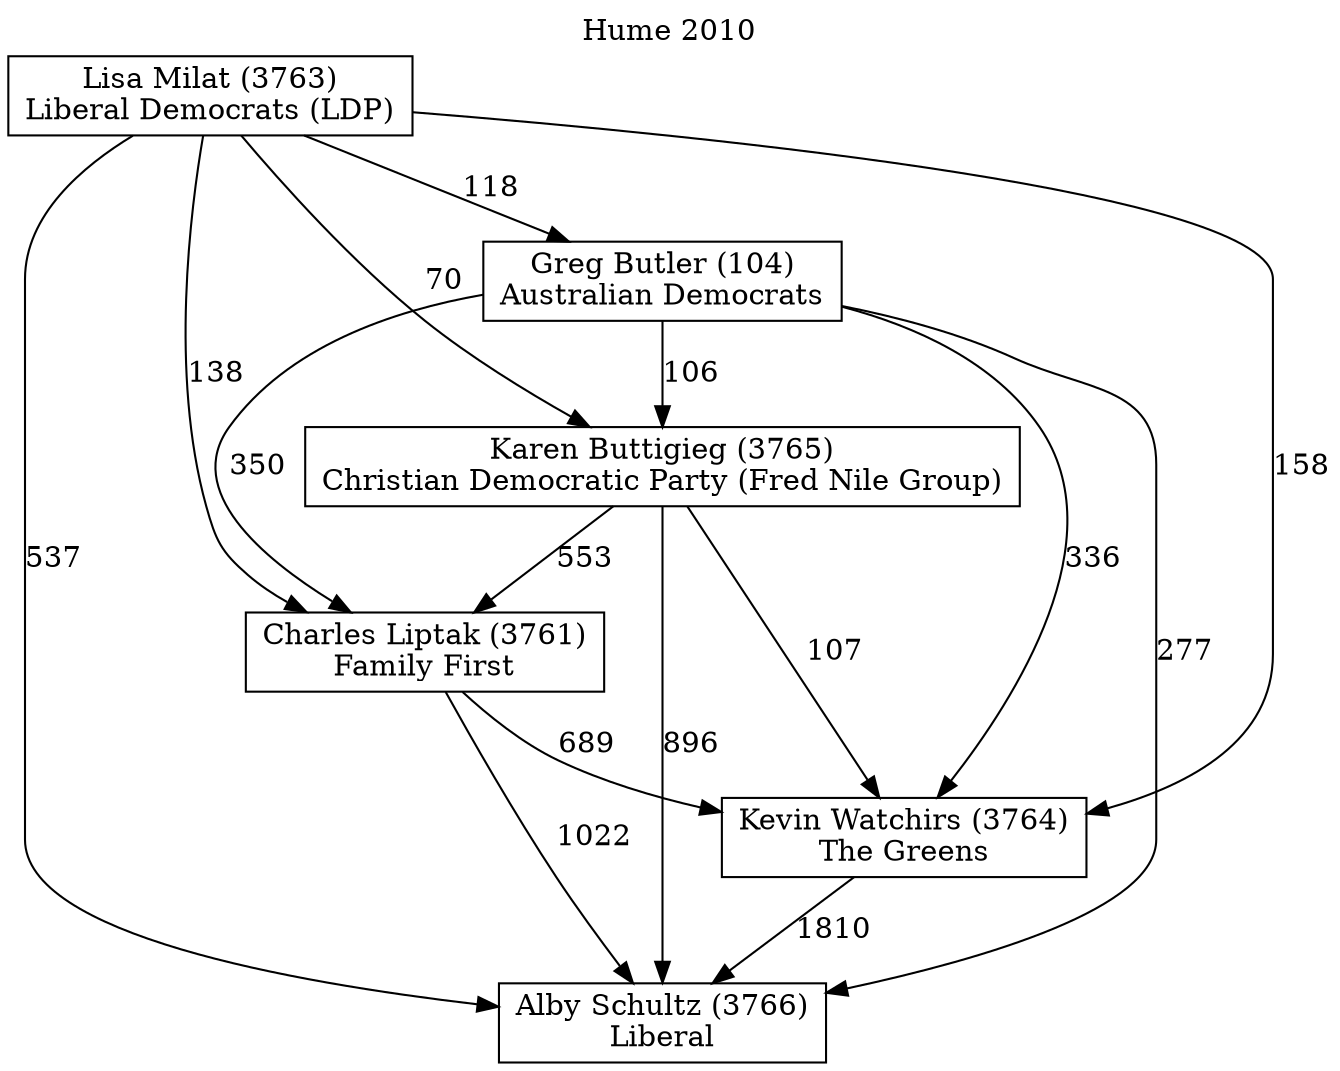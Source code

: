 // House preference flow
digraph "Alby Schultz (3766)_Hume_2010" {
	graph [label="Hume 2010" labelloc=t mclimit=10]
	node [shape=box]
	"Alby Schultz (3766)" [label="Alby Schultz (3766)
Liberal"]
	"Kevin Watchirs (3764)" [label="Kevin Watchirs (3764)
The Greens"]
	"Charles Liptak (3761)" [label="Charles Liptak (3761)
Family First"]
	"Karen Buttigieg (3765)" [label="Karen Buttigieg (3765)
Christian Democratic Party (Fred Nile Group)"]
	"Greg Butler (104)" [label="Greg Butler (104)
Australian Democrats"]
	"Lisa Milat (3763)" [label="Lisa Milat (3763)
Liberal Democrats (LDP)"]
	"Kevin Watchirs (3764)" -> "Alby Schultz (3766)" [label=1810]
	"Charles Liptak (3761)" -> "Kevin Watchirs (3764)" [label=689]
	"Karen Buttigieg (3765)" -> "Charles Liptak (3761)" [label=553]
	"Greg Butler (104)" -> "Karen Buttigieg (3765)" [label=106]
	"Lisa Milat (3763)" -> "Greg Butler (104)" [label=118]
	"Charles Liptak (3761)" -> "Alby Schultz (3766)" [label=1022]
	"Karen Buttigieg (3765)" -> "Alby Schultz (3766)" [label=896]
	"Greg Butler (104)" -> "Alby Schultz (3766)" [label=277]
	"Lisa Milat (3763)" -> "Alby Schultz (3766)" [label=537]
	"Lisa Milat (3763)" -> "Karen Buttigieg (3765)" [label=70]
	"Greg Butler (104)" -> "Charles Liptak (3761)" [label=350]
	"Lisa Milat (3763)" -> "Charles Liptak (3761)" [label=138]
	"Karen Buttigieg (3765)" -> "Kevin Watchirs (3764)" [label=107]
	"Greg Butler (104)" -> "Kevin Watchirs (3764)" [label=336]
	"Lisa Milat (3763)" -> "Kevin Watchirs (3764)" [label=158]
}
